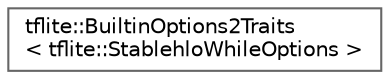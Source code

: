 digraph "Graphical Class Hierarchy"
{
 // LATEX_PDF_SIZE
  bgcolor="transparent";
  edge [fontname=Helvetica,fontsize=10,labelfontname=Helvetica,labelfontsize=10];
  node [fontname=Helvetica,fontsize=10,shape=box,height=0.2,width=0.4];
  rankdir="LR";
  Node0 [id="Node000000",label="tflite::BuiltinOptions2Traits\l\< tflite::StablehloWhileOptions \>",height=0.2,width=0.4,color="grey40", fillcolor="white", style="filled",URL="$structtflite_1_1_builtin_options2_traits_3_01tflite_1_1_stablehlo_while_options_01_4.html",tooltip=" "];
}
